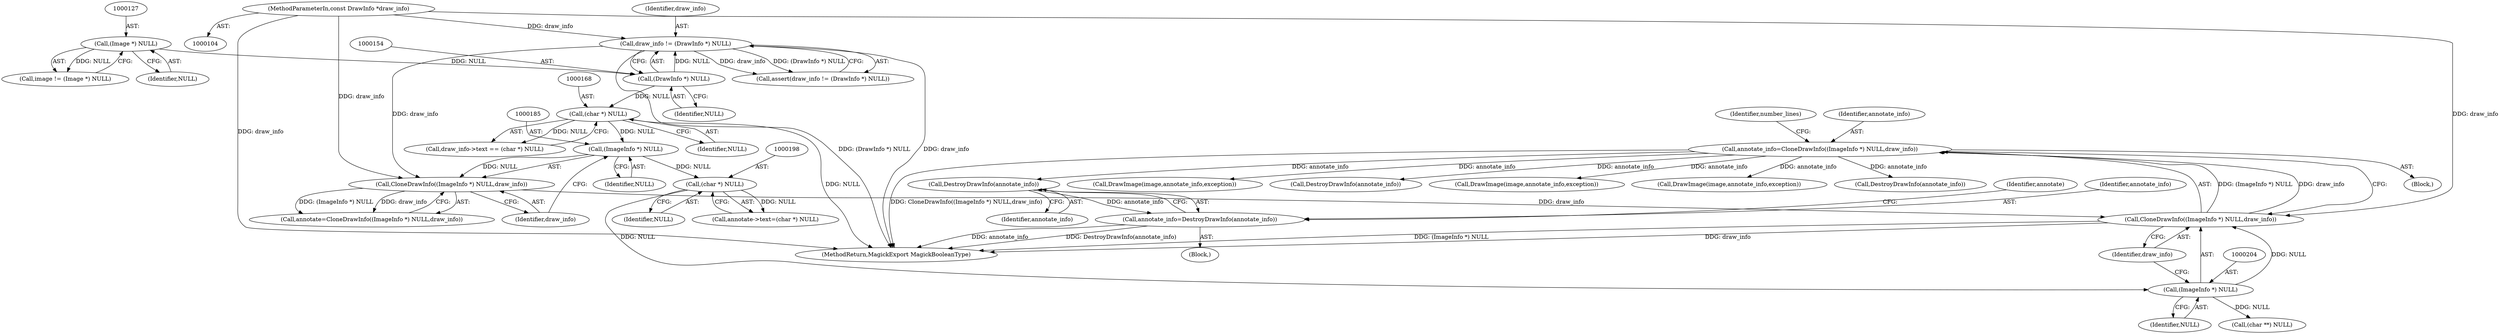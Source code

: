 digraph "0_ImageMagick6_7c2c5ba5b8e3a0b2b82f56c71dfab74ed4006df7@pointer" {
"1000369" [label="(Call,DestroyDrawInfo(annotate_info))"];
"1000200" [label="(Call,annotate_info=CloneDrawInfo((ImageInfo *) NULL,draw_info))"];
"1000202" [label="(Call,CloneDrawInfo((ImageInfo *) NULL,draw_info))"];
"1000203" [label="(Call,(ImageInfo *) NULL)"];
"1000197" [label="(Call,(char *) NULL)"];
"1000184" [label="(Call,(ImageInfo *) NULL)"];
"1000167" [label="(Call,(char *) NULL)"];
"1000153" [label="(Call,(DrawInfo *) NULL)"];
"1000126" [label="(Call,(Image *) NULL)"];
"1000183" [label="(Call,CloneDrawInfo((ImageInfo *) NULL,draw_info))"];
"1000151" [label="(Call,draw_info != (DrawInfo *) NULL)"];
"1000106" [label="(MethodParameterIn,const DrawInfo *draw_info)"];
"1000367" [label="(Call,annotate_info=DestroyDrawInfo(annotate_info))"];
"1000108" [label="(Block,)"];
"1000208" [label="(Identifier,number_lines)"];
"1000200" [label="(Call,annotate_info=CloneDrawInfo((ImageInfo *) NULL,draw_info))"];
"1000201" [label="(Identifier,annotate_info)"];
"1000181" [label="(Call,annotate=CloneDrawInfo((ImageInfo *) NULL,draw_info))"];
"1002037" [label="(Call,DrawImage(image,annotate_info,exception))"];
"1000126" [label="(Call,(Image *) NULL)"];
"1000124" [label="(Call,image != (Image *) NULL)"];
"1000184" [label="(Call,(ImageInfo *) NULL)"];
"1000163" [label="(Call,draw_info->text == (char *) NULL)"];
"1000370" [label="(Identifier,annotate_info)"];
"1000197" [label="(Call,(char *) NULL)"];
"1002043" [label="(Call,DestroyDrawInfo(annotate_info))"];
"1000183" [label="(Call,CloneDrawInfo((ImageInfo *) NULL,draw_info))"];
"1001941" [label="(Call,DrawImage(image,annotate_info,exception))"];
"1000206" [label="(Identifier,draw_info)"];
"1000186" [label="(Identifier,NULL)"];
"1000187" [label="(Identifier,draw_info)"];
"1000169" [label="(Identifier,NULL)"];
"1000106" [label="(MethodParameterIn,const DrawInfo *draw_info)"];
"1000372" [label="(Identifier,annotate)"];
"1000205" [label="(Identifier,NULL)"];
"1000199" [label="(Identifier,NULL)"];
"1000202" [label="(Call,CloneDrawInfo((ImageInfo *) NULL,draw_info))"];
"1000151" [label="(Call,draw_info != (DrawInfo *) NULL)"];
"1001978" [label="(Call,DrawImage(image,annotate_info,exception))"];
"1000150" [label="(Call,assert(draw_info != (DrawInfo *) NULL))"];
"1000203" [label="(Call,(ImageInfo *) NULL)"];
"1000366" [label="(Block,)"];
"1000167" [label="(Call,(char *) NULL)"];
"1000193" [label="(Call,annotate->text=(char *) NULL)"];
"1000152" [label="(Identifier,draw_info)"];
"1000367" [label="(Call,annotate_info=DestroyDrawInfo(annotate_info))"];
"1000245" [label="(Call,DestroyDrawInfo(annotate_info))"];
"1000153" [label="(Call,(DrawInfo *) NULL)"];
"1002061" [label="(MethodReturn,MagickExport MagickBooleanType)"];
"1000369" [label="(Call,DestroyDrawInfo(annotate_info))"];
"1000368" [label="(Identifier,annotate_info)"];
"1000239" [label="(Call,(char **) NULL)"];
"1000128" [label="(Identifier,NULL)"];
"1000155" [label="(Identifier,NULL)"];
"1000369" -> "1000367"  [label="AST: "];
"1000369" -> "1000370"  [label="CFG: "];
"1000370" -> "1000369"  [label="AST: "];
"1000367" -> "1000369"  [label="CFG: "];
"1000369" -> "1000367"  [label="DDG: annotate_info"];
"1000200" -> "1000369"  [label="DDG: annotate_info"];
"1000200" -> "1000108"  [label="AST: "];
"1000200" -> "1000202"  [label="CFG: "];
"1000201" -> "1000200"  [label="AST: "];
"1000202" -> "1000200"  [label="AST: "];
"1000208" -> "1000200"  [label="CFG: "];
"1000200" -> "1002061"  [label="DDG: CloneDrawInfo((ImageInfo *) NULL,draw_info)"];
"1000202" -> "1000200"  [label="DDG: (ImageInfo *) NULL"];
"1000202" -> "1000200"  [label="DDG: draw_info"];
"1000200" -> "1000245"  [label="DDG: annotate_info"];
"1000200" -> "1001941"  [label="DDG: annotate_info"];
"1000200" -> "1001978"  [label="DDG: annotate_info"];
"1000200" -> "1002037"  [label="DDG: annotate_info"];
"1000200" -> "1002043"  [label="DDG: annotate_info"];
"1000202" -> "1000206"  [label="CFG: "];
"1000203" -> "1000202"  [label="AST: "];
"1000206" -> "1000202"  [label="AST: "];
"1000202" -> "1002061"  [label="DDG: draw_info"];
"1000202" -> "1002061"  [label="DDG: (ImageInfo *) NULL"];
"1000203" -> "1000202"  [label="DDG: NULL"];
"1000183" -> "1000202"  [label="DDG: draw_info"];
"1000106" -> "1000202"  [label="DDG: draw_info"];
"1000203" -> "1000205"  [label="CFG: "];
"1000204" -> "1000203"  [label="AST: "];
"1000205" -> "1000203"  [label="AST: "];
"1000206" -> "1000203"  [label="CFG: "];
"1000197" -> "1000203"  [label="DDG: NULL"];
"1000203" -> "1000239"  [label="DDG: NULL"];
"1000197" -> "1000193"  [label="AST: "];
"1000197" -> "1000199"  [label="CFG: "];
"1000198" -> "1000197"  [label="AST: "];
"1000199" -> "1000197"  [label="AST: "];
"1000193" -> "1000197"  [label="CFG: "];
"1000197" -> "1000193"  [label="DDG: NULL"];
"1000184" -> "1000197"  [label="DDG: NULL"];
"1000184" -> "1000183"  [label="AST: "];
"1000184" -> "1000186"  [label="CFG: "];
"1000185" -> "1000184"  [label="AST: "];
"1000186" -> "1000184"  [label="AST: "];
"1000187" -> "1000184"  [label="CFG: "];
"1000184" -> "1000183"  [label="DDG: NULL"];
"1000167" -> "1000184"  [label="DDG: NULL"];
"1000167" -> "1000163"  [label="AST: "];
"1000167" -> "1000169"  [label="CFG: "];
"1000168" -> "1000167"  [label="AST: "];
"1000169" -> "1000167"  [label="AST: "];
"1000163" -> "1000167"  [label="CFG: "];
"1000167" -> "1002061"  [label="DDG: NULL"];
"1000167" -> "1000163"  [label="DDG: NULL"];
"1000153" -> "1000167"  [label="DDG: NULL"];
"1000153" -> "1000151"  [label="AST: "];
"1000153" -> "1000155"  [label="CFG: "];
"1000154" -> "1000153"  [label="AST: "];
"1000155" -> "1000153"  [label="AST: "];
"1000151" -> "1000153"  [label="CFG: "];
"1000153" -> "1000151"  [label="DDG: NULL"];
"1000126" -> "1000153"  [label="DDG: NULL"];
"1000126" -> "1000124"  [label="AST: "];
"1000126" -> "1000128"  [label="CFG: "];
"1000127" -> "1000126"  [label="AST: "];
"1000128" -> "1000126"  [label="AST: "];
"1000124" -> "1000126"  [label="CFG: "];
"1000126" -> "1000124"  [label="DDG: NULL"];
"1000183" -> "1000181"  [label="AST: "];
"1000183" -> "1000187"  [label="CFG: "];
"1000187" -> "1000183"  [label="AST: "];
"1000181" -> "1000183"  [label="CFG: "];
"1000183" -> "1000181"  [label="DDG: (ImageInfo *) NULL"];
"1000183" -> "1000181"  [label="DDG: draw_info"];
"1000151" -> "1000183"  [label="DDG: draw_info"];
"1000106" -> "1000183"  [label="DDG: draw_info"];
"1000151" -> "1000150"  [label="AST: "];
"1000152" -> "1000151"  [label="AST: "];
"1000150" -> "1000151"  [label="CFG: "];
"1000151" -> "1002061"  [label="DDG: draw_info"];
"1000151" -> "1002061"  [label="DDG: (DrawInfo *) NULL"];
"1000151" -> "1000150"  [label="DDG: draw_info"];
"1000151" -> "1000150"  [label="DDG: (DrawInfo *) NULL"];
"1000106" -> "1000151"  [label="DDG: draw_info"];
"1000106" -> "1000104"  [label="AST: "];
"1000106" -> "1002061"  [label="DDG: draw_info"];
"1000367" -> "1000366"  [label="AST: "];
"1000368" -> "1000367"  [label="AST: "];
"1000372" -> "1000367"  [label="CFG: "];
"1000367" -> "1002061"  [label="DDG: DestroyDrawInfo(annotate_info)"];
"1000367" -> "1002061"  [label="DDG: annotate_info"];
}
